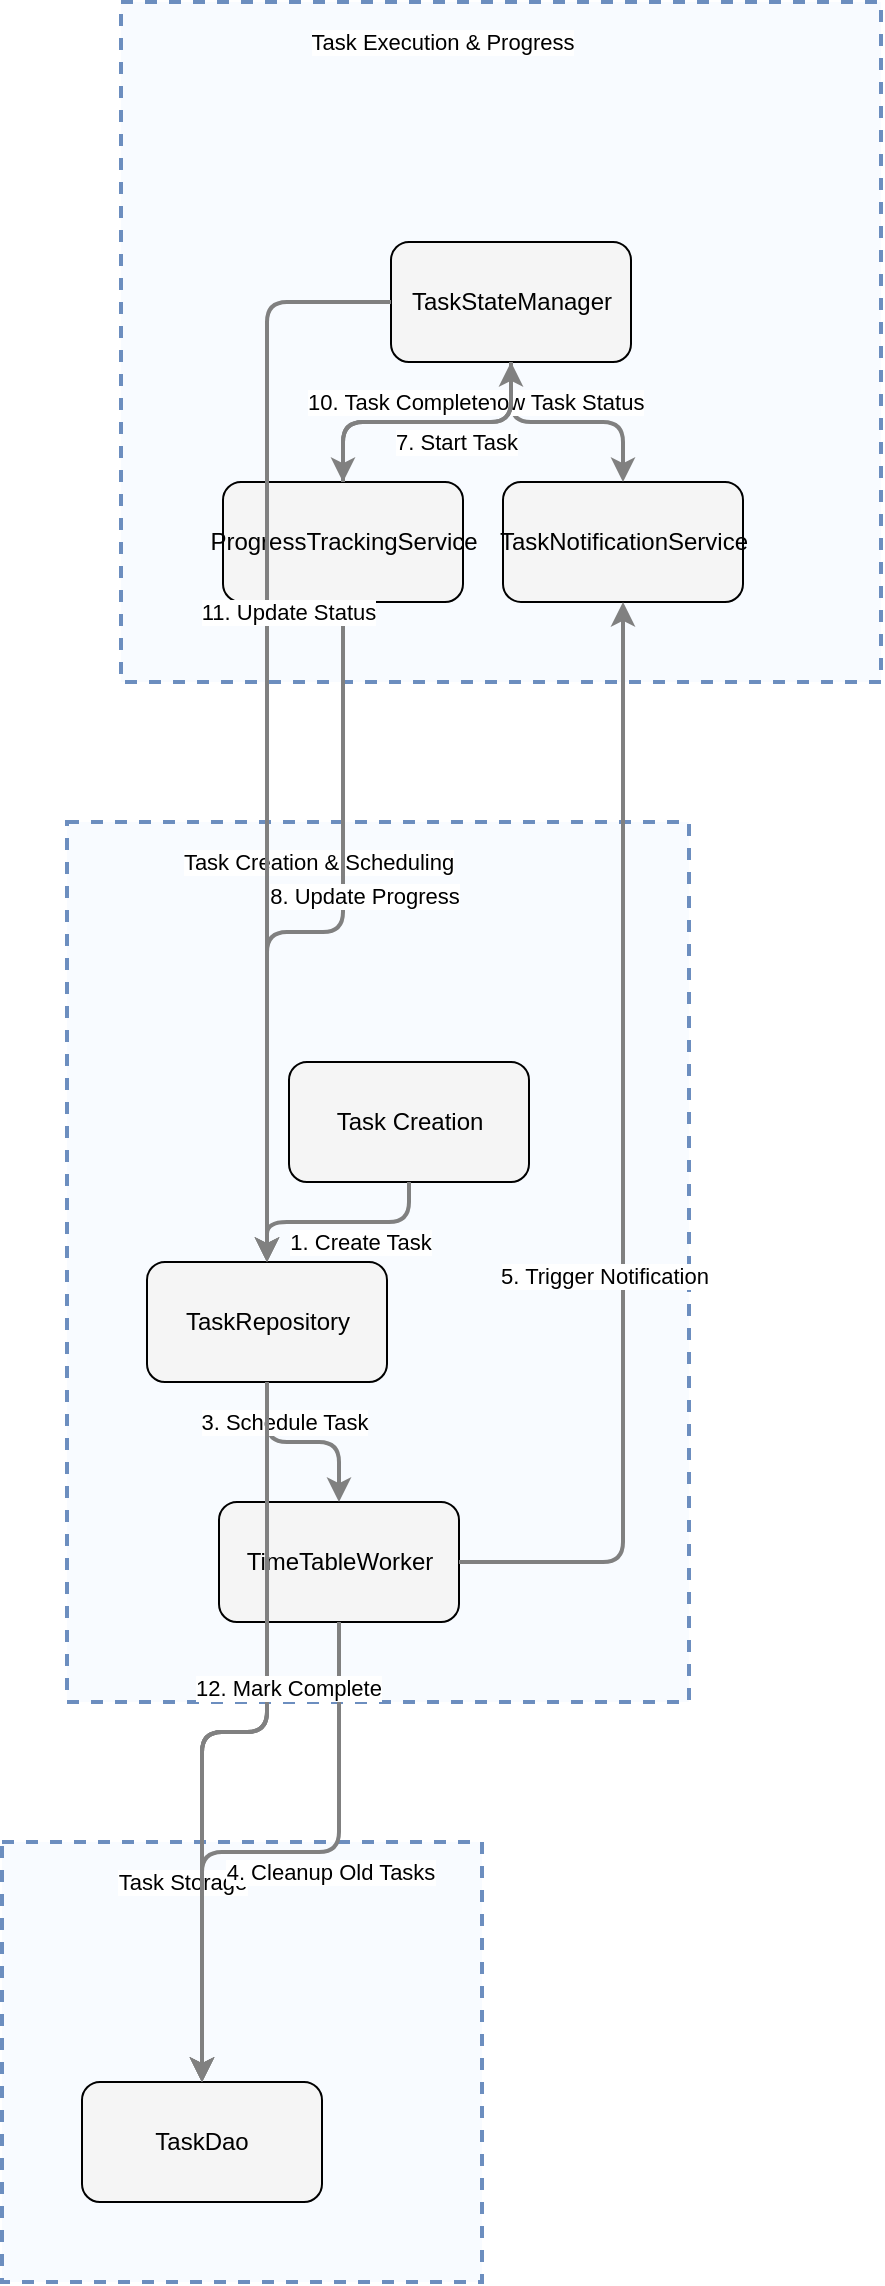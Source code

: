 <?xml version="1.0" encoding="UTF-8"?>
      <mxfile version="14.6.5" type="device">
        <diagram id="codeviz-diagram" name="System Diagram">
          <mxGraphModel dx="1000" dy="1000" grid="1" gridSize="10" guides="1" tooltips="1" connect="1" arrows="1" fold="1" page="1" pageScale="1" pageWidth="1169" pageHeight="827" math="0" shadow="0">
            <root>
              <mxCell id="0"/>
              <mxCell id="1" parent="0"/>
              <mxCell id="subGraph2" value="" style="html=1;whiteSpace=wrap;container=1;fillColor=#dae8fc;strokeColor=#6c8ebf;dashed=1;fillOpacity=20;strokeWidth=2;containerType=none;recursiveResize=0;movable=1;resizable=1;autosize=0;dropTarget=0" vertex="1" parent="1">
                <mxGeometry x="22" y="957" width="240" height="220" as="geometry"/>
              </mxCell>
              <mxCell id="subGraph2_label" value="Task Storage" style="edgeLabel;html=1;align=center;verticalAlign=middle;resizable=0;labelBackgroundColor=white;spacing=5" vertex="1" parent="1">
                <mxGeometry x="30" y="965" width="164" height="24" as="geometry"/>
              </mxCell>
<mxCell id="subGraph1" value="" style="html=1;whiteSpace=wrap;container=1;fillColor=#dae8fc;strokeColor=#6c8ebf;dashed=1;fillOpacity=20;strokeWidth=2;containerType=none;recursiveResize=0;movable=1;resizable=1;autosize=0;dropTarget=0" vertex="1" parent="1">
                <mxGeometry x="81.5" y="37" width="380" height="340" as="geometry"/>
              </mxCell>
              <mxCell id="subGraph1_label" value="Task Execution &amp; Progress" style="edgeLabel;html=1;align=center;verticalAlign=middle;resizable=0;labelBackgroundColor=white;spacing=5" vertex="1" parent="1">
                <mxGeometry x="89.5" y="45" width="304" height="24" as="geometry"/>
              </mxCell>
<mxCell id="subGraph0" value="" style="html=1;whiteSpace=wrap;container=1;fillColor=#dae8fc;strokeColor=#6c8ebf;dashed=1;fillOpacity=20;strokeWidth=2;containerType=none;recursiveResize=0;movable=1;resizable=1;autosize=0;dropTarget=0" vertex="1" parent="1">
                <mxGeometry x="54.5" y="447" width="311" height="440" as="geometry"/>
              </mxCell>
              <mxCell id="subGraph0_label" value="Task Creation &amp; Scheduling" style="edgeLabel;html=1;align=center;verticalAlign=middle;resizable=0;labelBackgroundColor=white;spacing=5" vertex="1" parent="1">
                <mxGeometry x="62.5" y="455" width="235" height="24" as="geometry"/>
              </mxCell>
              <mxCell id="taskCreate" value="Task Creation" style="rounded=1;whiteSpace=wrap;html=1;fillColor=#f5f5f5" vertex="1" parent="subGraph0">
                    <mxGeometry x="111" y="120" width="120" height="60" as="geometry"/>
                  </mxCell>
<mxCell id="taskRepo" value="TaskRepository" style="rounded=1;whiteSpace=wrap;html=1;fillColor=#f5f5f5" vertex="1" parent="subGraph0">
                    <mxGeometry x="40" y="220" width="120" height="60" as="geometry"/>
                  </mxCell>
<mxCell id="timeTableWorker" value="TimeTableWorker" style="rounded=1;whiteSpace=wrap;html=1;fillColor=#f5f5f5" vertex="1" parent="subGraph0">
                    <mxGeometry x="76" y="340" width="120" height="60" as="geometry"/>
                  </mxCell>
<mxCell id="progressService" value="ProgressTrackingService" style="rounded=1;whiteSpace=wrap;html=1;fillColor=#f5f5f5" vertex="1" parent="subGraph1">
                    <mxGeometry x="51" y="240" width="120" height="60" as="geometry"/>
                  </mxCell>
<mxCell id="taskStateManager" value="TaskStateManager" style="rounded=1;whiteSpace=wrap;html=1;fillColor=#f5f5f5" vertex="1" parent="subGraph1">
                    <mxGeometry x="135" y="120" width="120" height="60" as="geometry"/>
                  </mxCell>
<mxCell id="taskNotification" value="TaskNotificationService" style="rounded=1;whiteSpace=wrap;html=1;fillColor=#f5f5f5" vertex="1" parent="subGraph1">
                    <mxGeometry x="191" y="240" width="120" height="60" as="geometry"/>
                  </mxCell>
<mxCell id="taskDao" value="TaskDao" style="rounded=1;whiteSpace=wrap;html=1;fillColor=#f5f5f5" vertex="1" parent="subGraph2">
                    <mxGeometry x="40" y="120" width="120" height="60" as="geometry"/>
                  </mxCell>
              <mxCell id="edge-L_taskCreate_taskRepo_0" style="edgeStyle=orthogonalEdgeStyle;rounded=1;orthogonalLoop=1;jettySize=auto;html=1;strokeColor=#808080;strokeWidth=2;jumpStyle=arc;jumpSize=10;spacing=15;labelBackgroundColor=white;labelBorderColor=none" edge="1" parent="1" source="taskCreate" target="taskRepo">
                  <mxGeometry relative="1" as="geometry"/>
                </mxCell>
                <mxCell id="edge-L_taskCreate_taskRepo_0_label" value="1. Create Task" style="edgeLabel;html=1;align=center;verticalAlign=middle;resizable=0;points=[];" vertex="1" connectable="0" parent="edge-L_taskCreate_taskRepo_0">
                  <mxGeometry x="-0.2" y="10" relative="1" as="geometry">
                    <mxPoint as="offset"/>
                  </mxGeometry>
                </mxCell>
<mxCell id="edge-L_taskRepo_taskDao_1" style="edgeStyle=orthogonalEdgeStyle;rounded=1;orthogonalLoop=1;jettySize=auto;html=1;strokeColor=#808080;strokeWidth=2;jumpStyle=arc;jumpSize=10;spacing=15;labelBackgroundColor=white;labelBorderColor=none" edge="1" parent="1" source="taskRepo" target="taskDao">
                  <mxGeometry relative="1" as="geometry"/>
                </mxCell>
                <mxCell id="edge-L_taskRepo_taskDao_1_label" value="2. Store Task" style="edgeLabel;html=1;align=center;verticalAlign=middle;resizable=0;points=[];" vertex="1" connectable="0" parent="edge-L_taskRepo_taskDao_1">
                  <mxGeometry x="-0.2" y="10" relative="1" as="geometry">
                    <mxPoint as="offset"/>
                  </mxGeometry>
                </mxCell>
<mxCell id="edge-L_taskRepo_timeTableWorker_2" style="edgeStyle=orthogonalEdgeStyle;rounded=1;orthogonalLoop=1;jettySize=auto;html=1;strokeColor=#808080;strokeWidth=2;jumpStyle=arc;jumpSize=10;spacing=15;labelBackgroundColor=white;labelBorderColor=none" edge="1" parent="1" source="taskRepo" target="timeTableWorker">
                  <mxGeometry relative="1" as="geometry"/>
                </mxCell>
                <mxCell id="edge-L_taskRepo_timeTableWorker_2_label" value="3. Schedule Task" style="edgeLabel;html=1;align=center;verticalAlign=middle;resizable=0;points=[];" vertex="1" connectable="0" parent="edge-L_taskRepo_timeTableWorker_2">
                  <mxGeometry x="-0.2" y="10" relative="1" as="geometry">
                    <mxPoint as="offset"/>
                  </mxGeometry>
                </mxCell>
<mxCell id="edge-L_timeTableWorker_taskDao_3" style="edgeStyle=orthogonalEdgeStyle;rounded=1;orthogonalLoop=1;jettySize=auto;html=1;strokeColor=#808080;strokeWidth=2;jumpStyle=arc;jumpSize=10;spacing=15;labelBackgroundColor=white;labelBorderColor=none" edge="1" parent="1" source="timeTableWorker" target="taskDao">
                  <mxGeometry relative="1" as="geometry"/>
                </mxCell>
                <mxCell id="edge-L_timeTableWorker_taskDao_3_label" value="4. Cleanup Old Tasks" style="edgeLabel;html=1;align=center;verticalAlign=middle;resizable=0;points=[];" vertex="1" connectable="0" parent="edge-L_timeTableWorker_taskDao_3">
                  <mxGeometry x="-0.2" y="10" relative="1" as="geometry">
                    <mxPoint as="offset"/>
                  </mxGeometry>
                </mxCell>
<mxCell id="edge-L_timeTableWorker_taskNotification_4" style="edgeStyle=orthogonalEdgeStyle;rounded=1;orthogonalLoop=1;jettySize=auto;html=1;strokeColor=#808080;strokeWidth=2;jumpStyle=arc;jumpSize=10;spacing=15;labelBackgroundColor=white;labelBorderColor=none" edge="1" parent="1" source="timeTableWorker" target="taskNotification">
                  <mxGeometry relative="1" as="geometry"/>
                </mxCell>
                <mxCell id="edge-L_timeTableWorker_taskNotification_4_label" value="5. Trigger Notification" style="edgeLabel;html=1;align=center;verticalAlign=middle;resizable=0;points=[];" vertex="1" connectable="0" parent="edge-L_timeTableWorker_taskNotification_4">
                  <mxGeometry x="-0.2" y="10" relative="1" as="geometry">
                    <mxPoint as="offset"/>
                  </mxGeometry>
                </mxCell>
<mxCell id="edge-L_taskStateManager_taskNotification_5" style="edgeStyle=orthogonalEdgeStyle;rounded=1;orthogonalLoop=1;jettySize=auto;html=1;strokeColor=#808080;strokeWidth=2;jumpStyle=arc;jumpSize=10;spacing=15;labelBackgroundColor=white;labelBorderColor=none" edge="1" parent="1" source="taskStateManager" target="taskNotification">
                  <mxGeometry relative="1" as="geometry"/>
                </mxCell>
                <mxCell id="edge-L_taskStateManager_taskNotification_5_label" value="6. Show Task Status" style="edgeLabel;html=1;align=center;verticalAlign=middle;resizable=0;points=[];" vertex="1" connectable="0" parent="edge-L_taskStateManager_taskNotification_5">
                  <mxGeometry x="-0.2" y="10" relative="1" as="geometry">
                    <mxPoint as="offset"/>
                  </mxGeometry>
                </mxCell>
<mxCell id="edge-L_taskStateManager_progressService_6" style="edgeStyle=orthogonalEdgeStyle;rounded=1;orthogonalLoop=1;jettySize=auto;html=1;strokeColor=#808080;strokeWidth=2;jumpStyle=arc;jumpSize=10;spacing=15;labelBackgroundColor=white;labelBorderColor=none" edge="1" parent="1" source="taskStateManager" target="progressService">
                  <mxGeometry relative="1" as="geometry"/>
                </mxCell>
                <mxCell id="edge-L_taskStateManager_progressService_6_label" value="7. Start Task" style="edgeLabel;html=1;align=center;verticalAlign=middle;resizable=0;points=[];" vertex="1" connectable="0" parent="edge-L_taskStateManager_progressService_6">
                  <mxGeometry x="-0.2" y="10" relative="1" as="geometry">
                    <mxPoint as="offset"/>
                  </mxGeometry>
                </mxCell>
<mxCell id="edge-L_progressService_taskRepo_7" style="edgeStyle=orthogonalEdgeStyle;rounded=1;orthogonalLoop=1;jettySize=auto;html=1;strokeColor=#808080;strokeWidth=2;jumpStyle=arc;jumpSize=10;spacing=15;labelBackgroundColor=white;labelBorderColor=none" edge="1" parent="1" source="progressService" target="taskRepo">
                  <mxGeometry relative="1" as="geometry"/>
                </mxCell>
                <mxCell id="edge-L_progressService_taskRepo_7_label" value="8. Update Progress" style="edgeLabel;html=1;align=center;verticalAlign=middle;resizable=0;points=[];" vertex="1" connectable="0" parent="edge-L_progressService_taskRepo_7">
                  <mxGeometry x="-0.2" y="10" relative="1" as="geometry">
                    <mxPoint as="offset"/>
                  </mxGeometry>
                </mxCell>
<mxCell id="edge-L_taskRepo_taskDao_8" style="edgeStyle=orthogonalEdgeStyle;rounded=1;orthogonalLoop=1;jettySize=auto;html=1;strokeColor=#808080;strokeWidth=2;jumpStyle=arc;jumpSize=10;spacing=15;labelBackgroundColor=white;labelBorderColor=none" edge="1" parent="1" source="taskRepo" target="taskDao">
                  <mxGeometry relative="1" as="geometry"/>
                </mxCell>
                <mxCell id="edge-L_taskRepo_taskDao_8_label" value="9. Save Progress" style="edgeLabel;html=1;align=center;verticalAlign=middle;resizable=0;points=[];" vertex="1" connectable="0" parent="edge-L_taskRepo_taskDao_8">
                  <mxGeometry x="-0.2" y="10" relative="1" as="geometry">
                    <mxPoint as="offset"/>
                  </mxGeometry>
                </mxCell>
<mxCell id="edge-L_progressService_taskStateManager_9" style="edgeStyle=orthogonalEdgeStyle;rounded=1;orthogonalLoop=1;jettySize=auto;html=1;strokeColor=#808080;strokeWidth=2;jumpStyle=arc;jumpSize=10;spacing=15;labelBackgroundColor=white;labelBorderColor=none" edge="1" parent="1" source="progressService" target="taskStateManager">
                  <mxGeometry relative="1" as="geometry"/>
                </mxCell>
                <mxCell id="edge-L_progressService_taskStateManager_9_label" value="10. Task Complete" style="edgeLabel;html=1;align=center;verticalAlign=middle;resizable=0;points=[];" vertex="1" connectable="0" parent="edge-L_progressService_taskStateManager_9">
                  <mxGeometry x="-0.2" y="10" relative="1" as="geometry">
                    <mxPoint as="offset"/>
                  </mxGeometry>
                </mxCell>
<mxCell id="edge-L_taskStateManager_taskRepo_10" style="edgeStyle=orthogonalEdgeStyle;rounded=1;orthogonalLoop=1;jettySize=auto;html=1;strokeColor=#808080;strokeWidth=2;jumpStyle=arc;jumpSize=10;spacing=15;labelBackgroundColor=white;labelBorderColor=none" edge="1" parent="1" source="taskStateManager" target="taskRepo">
                  <mxGeometry relative="1" as="geometry"/>
                </mxCell>
                <mxCell id="edge-L_taskStateManager_taskRepo_10_label" value="11. Update Status" style="edgeLabel;html=1;align=center;verticalAlign=middle;resizable=0;points=[];" vertex="1" connectable="0" parent="edge-L_taskStateManager_taskRepo_10">
                  <mxGeometry x="-0.2" y="10" relative="1" as="geometry">
                    <mxPoint as="offset"/>
                  </mxGeometry>
                </mxCell>
<mxCell id="edge-L_taskRepo_taskDao_11" style="edgeStyle=orthogonalEdgeStyle;rounded=1;orthogonalLoop=1;jettySize=auto;html=1;strokeColor=#808080;strokeWidth=2;jumpStyle=arc;jumpSize=10;spacing=15;labelBackgroundColor=white;labelBorderColor=none" edge="1" parent="1" source="taskRepo" target="taskDao">
                  <mxGeometry relative="1" as="geometry"/>
                </mxCell>
                <mxCell id="edge-L_taskRepo_taskDao_11_label" value="12. Mark Complete" style="edgeLabel;html=1;align=center;verticalAlign=middle;resizable=0;points=[];" vertex="1" connectable="0" parent="edge-L_taskRepo_taskDao_11">
                  <mxGeometry x="-0.2" y="10" relative="1" as="geometry">
                    <mxPoint as="offset"/>
                  </mxGeometry>
                </mxCell>
            </root>
          </mxGraphModel>
        </diagram>
      </mxfile>
